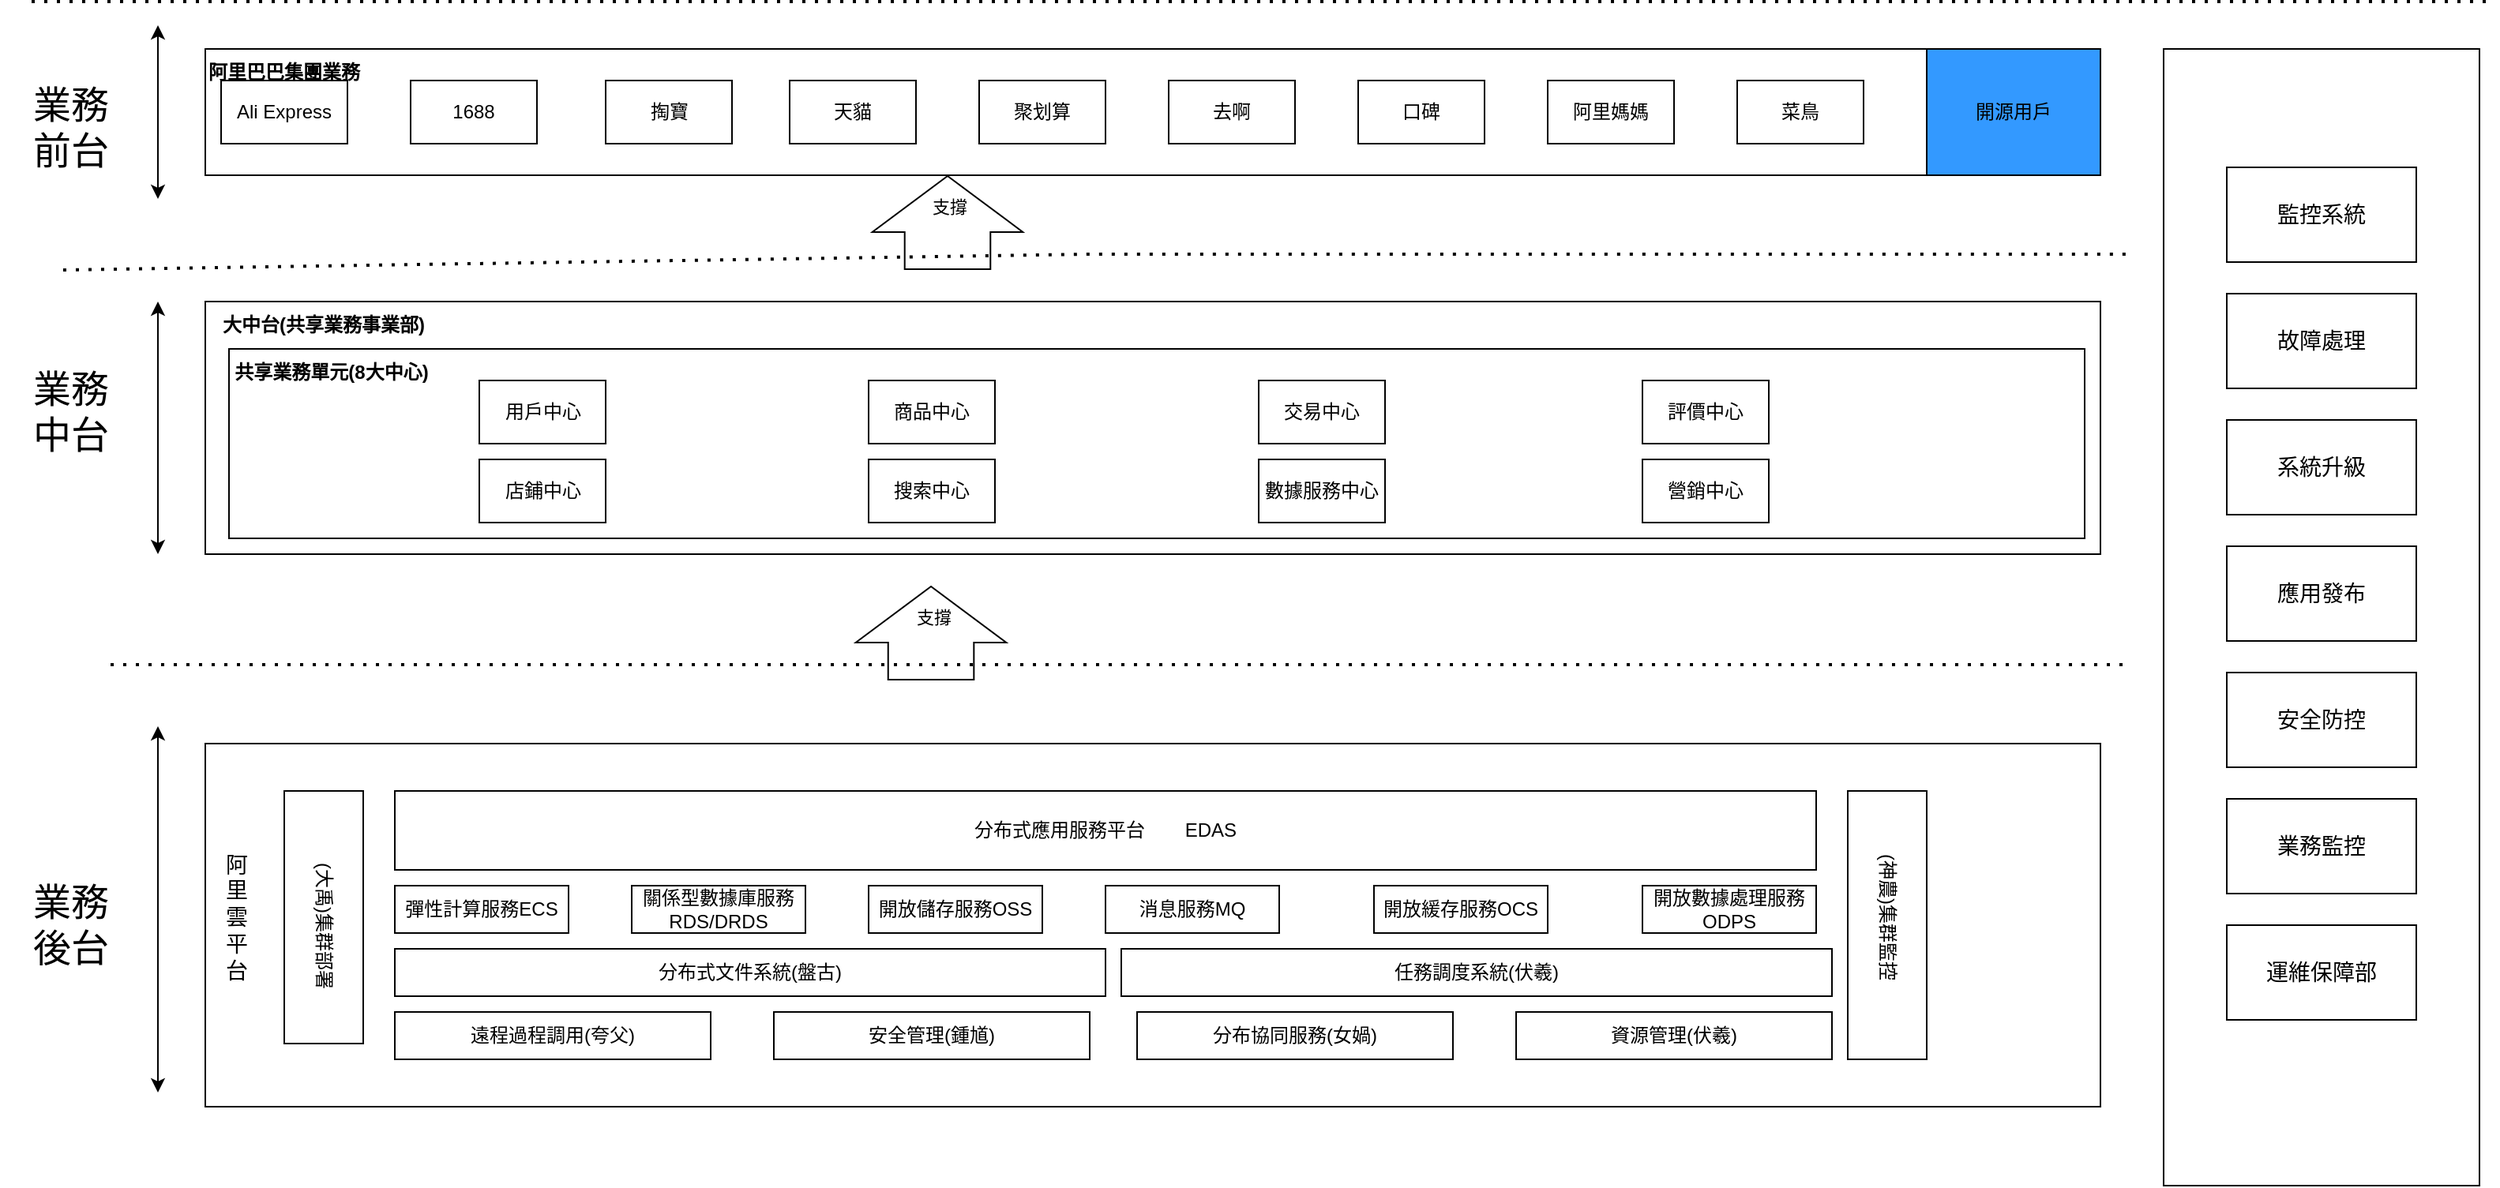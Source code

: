 <mxfile version="25.0.3">
  <diagram id="RH7aymlDDFChnkhVYngy" name="第 1 页">
    <mxGraphModel dx="1235" dy="655" grid="1" gridSize="10" guides="1" tooltips="1" connect="1" arrows="1" fold="1" page="1" pageScale="1" pageWidth="827" pageHeight="1169" math="0" shadow="0">
      <root>
        <mxCell id="0" />
        <mxCell id="1" parent="0" />
        <mxCell id="uECHu8tvX3lNtGS8XR_O-1" value="" style="whiteSpace=wrap;html=1;" vertex="1" parent="1">
          <mxGeometry x="410" y="330" width="1200" height="160" as="geometry" />
        </mxCell>
        <mxCell id="uECHu8tvX3lNtGS8XR_O-2" value="" style="whiteSpace=wrap;html=1;" vertex="1" parent="1">
          <mxGeometry x="410" y="170" width="1200" height="80" as="geometry" />
        </mxCell>
        <mxCell id="uECHu8tvX3lNtGS8XR_O-3" value="Ali Express" style="rounded=0;whiteSpace=wrap;html=1;" vertex="1" parent="1">
          <mxGeometry x="420" y="190" width="80" height="40" as="geometry" />
        </mxCell>
        <mxCell id="uECHu8tvX3lNtGS8XR_O-4" value="1688" style="rounded=0;whiteSpace=wrap;html=1;" vertex="1" parent="1">
          <mxGeometry x="540" y="190" width="80" height="40" as="geometry" />
        </mxCell>
        <mxCell id="uECHu8tvX3lNtGS8XR_O-5" value="掏寶" style="rounded=0;whiteSpace=wrap;html=1;" vertex="1" parent="1">
          <mxGeometry x="663.5" y="190" width="80" height="40" as="geometry" />
        </mxCell>
        <mxCell id="uECHu8tvX3lNtGS8XR_O-6" value="天貓" style="rounded=0;whiteSpace=wrap;html=1;" vertex="1" parent="1">
          <mxGeometry x="780" y="190" width="80" height="40" as="geometry" />
        </mxCell>
        <mxCell id="uECHu8tvX3lNtGS8XR_O-7" value="聚划算" style="rounded=0;whiteSpace=wrap;html=1;" vertex="1" parent="1">
          <mxGeometry x="900" y="190" width="80" height="40" as="geometry" />
        </mxCell>
        <mxCell id="uECHu8tvX3lNtGS8XR_O-8" value="去啊" style="rounded=0;whiteSpace=wrap;html=1;" vertex="1" parent="1">
          <mxGeometry x="1020" y="190" width="80" height="40" as="geometry" />
        </mxCell>
        <mxCell id="uECHu8tvX3lNtGS8XR_O-9" value="口碑" style="rounded=0;whiteSpace=wrap;html=1;" vertex="1" parent="1">
          <mxGeometry x="1140" y="190" width="80" height="40" as="geometry" />
        </mxCell>
        <mxCell id="uECHu8tvX3lNtGS8XR_O-10" value="阿里媽媽" style="rounded=0;whiteSpace=wrap;html=1;" vertex="1" parent="1">
          <mxGeometry x="1260" y="190" width="80" height="40" as="geometry" />
        </mxCell>
        <mxCell id="uECHu8tvX3lNtGS8XR_O-11" value="菜鳥" style="rounded=0;whiteSpace=wrap;html=1;" vertex="1" parent="1">
          <mxGeometry x="1380" y="190" width="80" height="40" as="geometry" />
        </mxCell>
        <mxCell id="uECHu8tvX3lNtGS8XR_O-12" value="開源用戶" style="rounded=0;whiteSpace=wrap;html=1;fillColor=#3399FF;" vertex="1" parent="1">
          <mxGeometry x="1500" y="170" width="110" height="80" as="geometry" />
        </mxCell>
        <mxCell id="uECHu8tvX3lNtGS8XR_O-13" value="" style="shape=flexArrow;endArrow=classic;html=1;rounded=0;endWidth=40;endSize=11.486;width=54.286;" edge="1" parent="1">
          <mxGeometry width="50" height="50" relative="1" as="geometry">
            <mxPoint x="880" y="310" as="sourcePoint" />
            <mxPoint x="880" y="250" as="targetPoint" />
            <Array as="points" />
          </mxGeometry>
        </mxCell>
        <mxCell id="uECHu8tvX3lNtGS8XR_O-14" value="支撐" style="edgeLabel;html=1;align=center;verticalAlign=middle;resizable=0;points=[];" vertex="1" connectable="0" parent="uECHu8tvX3lNtGS8XR_O-13">
          <mxGeometry x="0.339" y="-1" relative="1" as="geometry">
            <mxPoint as="offset" />
          </mxGeometry>
        </mxCell>
        <mxCell id="uECHu8tvX3lNtGS8XR_O-15" value="&lt;b&gt;阿里巴巴集團業務&lt;/b&gt;" style="text;html=1;align=center;verticalAlign=middle;whiteSpace=wrap;rounded=0;" vertex="1" parent="1">
          <mxGeometry x="410" y="170" width="100" height="30" as="geometry" />
        </mxCell>
        <mxCell id="uECHu8tvX3lNtGS8XR_O-16" value="" style="whiteSpace=wrap;html=1;" vertex="1" parent="1">
          <mxGeometry x="425" y="360" width="1175" height="120" as="geometry" />
        </mxCell>
        <mxCell id="uECHu8tvX3lNtGS8XR_O-17" value="&lt;b&gt;大中台(共享業務事業部)&lt;/b&gt;" style="text;html=1;align=center;verticalAlign=middle;whiteSpace=wrap;rounded=0;" vertex="1" parent="1">
          <mxGeometry x="410" y="330" width="150" height="30" as="geometry" />
        </mxCell>
        <mxCell id="uECHu8tvX3lNtGS8XR_O-18" value="用戶中心" style="rounded=0;whiteSpace=wrap;html=1;" vertex="1" parent="1">
          <mxGeometry x="583.5" y="380" width="80" height="40" as="geometry" />
        </mxCell>
        <mxCell id="uECHu8tvX3lNtGS8XR_O-19" value="商品中心" style="rounded=0;whiteSpace=wrap;html=1;" vertex="1" parent="1">
          <mxGeometry x="830" y="380" width="80" height="40" as="geometry" />
        </mxCell>
        <mxCell id="uECHu8tvX3lNtGS8XR_O-20" value="交易中心" style="rounded=0;whiteSpace=wrap;html=1;" vertex="1" parent="1">
          <mxGeometry x="1077" y="380" width="80" height="40" as="geometry" />
        </mxCell>
        <mxCell id="uECHu8tvX3lNtGS8XR_O-21" value="評價中心" style="rounded=0;whiteSpace=wrap;html=1;" vertex="1" parent="1">
          <mxGeometry x="1320" y="380" width="80" height="40" as="geometry" />
        </mxCell>
        <mxCell id="uECHu8tvX3lNtGS8XR_O-22" value="營銷中心" style="rounded=0;whiteSpace=wrap;html=1;" vertex="1" parent="1">
          <mxGeometry x="1320" y="430" width="80" height="40" as="geometry" />
        </mxCell>
        <mxCell id="uECHu8tvX3lNtGS8XR_O-23" value="數據服務中心" style="rounded=0;whiteSpace=wrap;html=1;" vertex="1" parent="1">
          <mxGeometry x="1077" y="430" width="80" height="40" as="geometry" />
        </mxCell>
        <mxCell id="uECHu8tvX3lNtGS8XR_O-24" value="搜索中心" style="rounded=0;whiteSpace=wrap;html=1;" vertex="1" parent="1">
          <mxGeometry x="830" y="430" width="80" height="40" as="geometry" />
        </mxCell>
        <mxCell id="uECHu8tvX3lNtGS8XR_O-25" value="店鋪中心" style="rounded=0;whiteSpace=wrap;html=1;" vertex="1" parent="1">
          <mxGeometry x="583.5" y="430" width="80" height="40" as="geometry" />
        </mxCell>
        <mxCell id="uECHu8tvX3lNtGS8XR_O-26" value="&lt;b&gt;共享業務單元(8大中心)&lt;/b&gt;" style="text;html=1;align=center;verticalAlign=middle;whiteSpace=wrap;rounded=0;" vertex="1" parent="1">
          <mxGeometry x="425" y="360" width="130" height="30" as="geometry" />
        </mxCell>
        <mxCell id="uECHu8tvX3lNtGS8XR_O-27" value="" style="shape=flexArrow;endArrow=classic;html=1;rounded=0;endWidth=40;endSize=11.486;width=54.286;" edge="1" parent="1">
          <mxGeometry width="50" height="50" relative="1" as="geometry">
            <mxPoint x="869.52" y="570" as="sourcePoint" />
            <mxPoint x="869.52" y="510" as="targetPoint" />
            <Array as="points" />
          </mxGeometry>
        </mxCell>
        <mxCell id="uECHu8tvX3lNtGS8XR_O-28" value="支撐" style="edgeLabel;html=1;align=center;verticalAlign=middle;resizable=0;points=[];" vertex="1" connectable="0" parent="uECHu8tvX3lNtGS8XR_O-27">
          <mxGeometry x="0.339" y="-1" relative="1" as="geometry">
            <mxPoint as="offset" />
          </mxGeometry>
        </mxCell>
        <mxCell id="uECHu8tvX3lNtGS8XR_O-29" value="" style="whiteSpace=wrap;html=1;" vertex="1" parent="1">
          <mxGeometry x="410" y="610" width="1200" height="230" as="geometry" />
        </mxCell>
        <mxCell id="uECHu8tvX3lNtGS8XR_O-30" value="&lt;font style=&quot;font-size: 14px;&quot;&gt;阿里雲平台&lt;/font&gt;" style="text;html=1;align=center;verticalAlign=middle;whiteSpace=wrap;rounded=0;" vertex="1" parent="1">
          <mxGeometry x="420" y="655" width="20" height="130" as="geometry" />
        </mxCell>
        <mxCell id="uECHu8tvX3lNtGS8XR_O-31" value="" style="endArrow=classic;startArrow=classic;html=1;rounded=0;exitX=0.65;exitY=0;exitDx=0;exitDy=0;exitPerimeter=0;" edge="1" parent="1">
          <mxGeometry width="50" height="50" relative="1" as="geometry">
            <mxPoint x="380" y="265" as="sourcePoint" />
            <mxPoint x="380" y="155" as="targetPoint" />
            <Array as="points">
              <mxPoint x="380" y="215" />
            </Array>
          </mxGeometry>
        </mxCell>
        <mxCell id="uECHu8tvX3lNtGS8XR_O-32" value="" style="endArrow=classic;startArrow=classic;html=1;rounded=0;exitX=0.65;exitY=0;exitDx=0;exitDy=0;exitPerimeter=0;" edge="1" parent="1">
          <mxGeometry width="50" height="50" relative="1" as="geometry">
            <mxPoint x="380" y="490" as="sourcePoint" />
            <mxPoint x="380" y="330" as="targetPoint" />
            <Array as="points" />
          </mxGeometry>
        </mxCell>
        <mxCell id="uECHu8tvX3lNtGS8XR_O-33" value="" style="endArrow=classic;startArrow=classic;html=1;rounded=0;exitX=0.5;exitY=0;exitDx=0;exitDy=0;" edge="1" parent="1">
          <mxGeometry width="50" height="50" relative="1" as="geometry">
            <mxPoint x="380" y="831" as="sourcePoint" />
            <mxPoint x="380" y="599" as="targetPoint" />
            <Array as="points" />
          </mxGeometry>
        </mxCell>
        <mxCell id="uECHu8tvX3lNtGS8XR_O-35" value="" style="rounded=0;whiteSpace=wrap;html=1;" vertex="1" parent="1">
          <mxGeometry x="460" y="640" width="50" height="160" as="geometry" />
        </mxCell>
        <mxCell id="uECHu8tvX3lNtGS8XR_O-36" value="分布式應用服務平台&lt;span style=&quot;white-space: pre;&quot;&gt;&#x9;&lt;/span&gt;EDAS" style="rounded=0;whiteSpace=wrap;html=1;" vertex="1" parent="1">
          <mxGeometry x="530" y="640" width="900" height="50" as="geometry" />
        </mxCell>
        <mxCell id="uECHu8tvX3lNtGS8XR_O-37" value="" style="rounded=0;whiteSpace=wrap;html=1;" vertex="1" parent="1">
          <mxGeometry x="1450" y="640" width="50" height="170" as="geometry" />
        </mxCell>
        <mxCell id="uECHu8tvX3lNtGS8XR_O-38" value="彈性計算服務ECS" style="rounded=0;whiteSpace=wrap;html=1;" vertex="1" parent="1">
          <mxGeometry x="530" y="700" width="110" height="30" as="geometry" />
        </mxCell>
        <mxCell id="uECHu8tvX3lNtGS8XR_O-39" value="關係型數據庫服務&lt;div&gt;RDS/DRDS&lt;/div&gt;" style="rounded=0;whiteSpace=wrap;html=1;" vertex="1" parent="1">
          <mxGeometry x="680" y="700" width="110" height="30" as="geometry" />
        </mxCell>
        <mxCell id="uECHu8tvX3lNtGS8XR_O-40" value="消息服務MQ" style="rounded=0;whiteSpace=wrap;html=1;" vertex="1" parent="1">
          <mxGeometry x="980" y="700" width="110" height="30" as="geometry" />
        </mxCell>
        <mxCell id="uECHu8tvX3lNtGS8XR_O-41" value="開放儲存服務OSS" style="rounded=0;whiteSpace=wrap;html=1;" vertex="1" parent="1">
          <mxGeometry x="830" y="700" width="110" height="30" as="geometry" />
        </mxCell>
        <mxCell id="uECHu8tvX3lNtGS8XR_O-42" value="開放數據處理服務&lt;div&gt;ODPS&lt;/div&gt;" style="rounded=0;whiteSpace=wrap;html=1;" vertex="1" parent="1">
          <mxGeometry x="1320" y="700" width="110" height="30" as="geometry" />
        </mxCell>
        <mxCell id="uECHu8tvX3lNtGS8XR_O-43" value="開放緩存服務OCS" style="rounded=0;whiteSpace=wrap;html=1;" vertex="1" parent="1">
          <mxGeometry x="1150" y="700" width="110" height="30" as="geometry" />
        </mxCell>
        <mxCell id="uECHu8tvX3lNtGS8XR_O-44" value="分布式文件系統(盤古)" style="rounded=0;whiteSpace=wrap;html=1;" vertex="1" parent="1">
          <mxGeometry x="530" y="740" width="450" height="30" as="geometry" />
        </mxCell>
        <mxCell id="uECHu8tvX3lNtGS8XR_O-45" value="任務調度系統(伏羲)" style="rounded=0;whiteSpace=wrap;html=1;" vertex="1" parent="1">
          <mxGeometry x="990" y="740" width="450" height="30" as="geometry" />
        </mxCell>
        <mxCell id="uECHu8tvX3lNtGS8XR_O-46" value="遠程過程調用(夸父)" style="rounded=0;whiteSpace=wrap;html=1;" vertex="1" parent="1">
          <mxGeometry x="530" y="780" width="200" height="30" as="geometry" />
        </mxCell>
        <mxCell id="uECHu8tvX3lNtGS8XR_O-47" value="安全管理(鍾馗)" style="rounded=0;whiteSpace=wrap;html=1;" vertex="1" parent="1">
          <mxGeometry x="770" y="780" width="200" height="30" as="geometry" />
        </mxCell>
        <mxCell id="uECHu8tvX3lNtGS8XR_O-48" value="資源管理(伏羲)" style="rounded=0;whiteSpace=wrap;html=1;" vertex="1" parent="1">
          <mxGeometry x="1240" y="780" width="200" height="30" as="geometry" />
        </mxCell>
        <mxCell id="uECHu8tvX3lNtGS8XR_O-49" value="分布協同服務(女媧)" style="rounded=0;whiteSpace=wrap;html=1;" vertex="1" parent="1">
          <mxGeometry x="1000" y="780" width="200" height="30" as="geometry" />
        </mxCell>
        <mxCell id="uECHu8tvX3lNtGS8XR_O-50" value="(神農)集群監控" style="text;html=1;align=center;verticalAlign=middle;whiteSpace=wrap;rounded=0;rotation=90;" vertex="1" parent="1">
          <mxGeometry x="1420" y="705" width="110" height="30" as="geometry" />
        </mxCell>
        <mxCell id="uECHu8tvX3lNtGS8XR_O-51" value="(大禹)集群部署" style="text;html=1;align=center;verticalAlign=middle;resizable=0;points=[];autosize=1;strokeColor=none;fillColor=none;rotation=90;" vertex="1" parent="1">
          <mxGeometry x="435" y="710" width="100" height="30" as="geometry" />
        </mxCell>
        <mxCell id="uECHu8tvX3lNtGS8XR_O-52" value="" style="whiteSpace=wrap;html=1;" vertex="1" parent="1">
          <mxGeometry x="1650" y="170" width="200" height="720" as="geometry" />
        </mxCell>
        <mxCell id="uECHu8tvX3lNtGS8XR_O-53" value="&lt;font style=&quot;font-size: 14px;&quot;&gt;監控系統&lt;/font&gt;" style="rounded=0;whiteSpace=wrap;html=1;" vertex="1" parent="1">
          <mxGeometry x="1690" y="245" width="120" height="60" as="geometry" />
        </mxCell>
        <mxCell id="uECHu8tvX3lNtGS8XR_O-54" value="&lt;font style=&quot;font-size: 14px;&quot;&gt;故障處理&lt;/font&gt;" style="rounded=0;whiteSpace=wrap;html=1;" vertex="1" parent="1">
          <mxGeometry x="1690" y="325" width="120" height="60" as="geometry" />
        </mxCell>
        <mxCell id="uECHu8tvX3lNtGS8XR_O-55" value="&lt;font style=&quot;font-size: 14px;&quot;&gt;系統升級&lt;/font&gt;" style="rounded=0;whiteSpace=wrap;html=1;" vertex="1" parent="1">
          <mxGeometry x="1690" y="405" width="120" height="60" as="geometry" />
        </mxCell>
        <mxCell id="uECHu8tvX3lNtGS8XR_O-56" value="&lt;font style=&quot;font-size: 14px;&quot;&gt;應用發布&lt;/font&gt;" style="rounded=0;whiteSpace=wrap;html=1;" vertex="1" parent="1">
          <mxGeometry x="1690" y="485" width="120" height="60" as="geometry" />
        </mxCell>
        <mxCell id="uECHu8tvX3lNtGS8XR_O-57" value="&lt;font style=&quot;font-size: 14px;&quot;&gt;安全防控&lt;/font&gt;" style="rounded=0;whiteSpace=wrap;html=1;" vertex="1" parent="1">
          <mxGeometry x="1690" y="565" width="120" height="60" as="geometry" />
        </mxCell>
        <mxCell id="uECHu8tvX3lNtGS8XR_O-58" value="&lt;font style=&quot;font-size: 14px;&quot;&gt;業務監控&lt;/font&gt;" style="rounded=0;whiteSpace=wrap;html=1;" vertex="1" parent="1">
          <mxGeometry x="1690" y="645" width="120" height="60" as="geometry" />
        </mxCell>
        <mxCell id="uECHu8tvX3lNtGS8XR_O-59" value="&lt;font style=&quot;font-size: 14px;&quot;&gt;運維保障部&lt;/font&gt;" style="rounded=0;whiteSpace=wrap;html=1;" vertex="1" parent="1">
          <mxGeometry x="1690" y="725" width="120" height="60" as="geometry" />
        </mxCell>
        <mxCell id="uECHu8tvX3lNtGS8XR_O-60" value="" style="endArrow=none;dashed=1;html=1;dashPattern=1 3;strokeWidth=2;rounded=0;" edge="1" parent="1">
          <mxGeometry width="50" height="50" relative="1" as="geometry">
            <mxPoint x="300" y="140" as="sourcePoint" />
            <mxPoint x="1860" y="140" as="targetPoint" />
            <Array as="points">
              <mxPoint x="820" y="140" />
            </Array>
          </mxGeometry>
        </mxCell>
        <mxCell id="uECHu8tvX3lNtGS8XR_O-61" value="" style="endArrow=none;dashed=1;html=1;dashPattern=1 3;strokeWidth=2;rounded=0;" edge="1" parent="1">
          <mxGeometry width="50" height="50" relative="1" as="geometry">
            <mxPoint x="320" y="310" as="sourcePoint" />
            <mxPoint x="1630" y="300" as="targetPoint" />
            <Array as="points">
              <mxPoint x="970" y="300" />
            </Array>
          </mxGeometry>
        </mxCell>
        <mxCell id="uECHu8tvX3lNtGS8XR_O-62" value="" style="endArrow=none;dashed=1;html=1;dashPattern=1 3;strokeWidth=2;rounded=0;" edge="1" parent="1">
          <mxGeometry width="50" height="50" relative="1" as="geometry">
            <mxPoint x="350" y="560" as="sourcePoint" />
            <mxPoint x="1630" y="560" as="targetPoint" />
          </mxGeometry>
        </mxCell>
        <mxCell id="uECHu8tvX3lNtGS8XR_O-63" value="&lt;font style=&quot;font-size: 24px;&quot;&gt;業務&lt;/font&gt;&lt;div&gt;&lt;font style=&quot;font-size: 24px;&quot;&gt;前台&lt;/font&gt;&lt;/div&gt;" style="text;html=1;align=center;verticalAlign=middle;whiteSpace=wrap;rounded=0;" vertex="1" parent="1">
          <mxGeometry x="280" y="195" width="90" height="50" as="geometry" />
        </mxCell>
        <mxCell id="uECHu8tvX3lNtGS8XR_O-64" value="&lt;font style=&quot;font-size: 24px;&quot;&gt;業務&lt;/font&gt;&lt;div&gt;&lt;font style=&quot;font-size: 24px;&quot;&gt;中台&lt;/font&gt;&lt;/div&gt;" style="text;html=1;align=center;verticalAlign=middle;whiteSpace=wrap;rounded=0;" vertex="1" parent="1">
          <mxGeometry x="280" y="375" width="90" height="50" as="geometry" />
        </mxCell>
        <mxCell id="uECHu8tvX3lNtGS8XR_O-65" value="&lt;font style=&quot;font-size: 24px;&quot;&gt;業務&lt;/font&gt;&lt;div&gt;&lt;font style=&quot;font-size: 24px;&quot;&gt;後台&lt;/font&gt;&lt;/div&gt;" style="text;html=1;align=center;verticalAlign=middle;whiteSpace=wrap;rounded=0;" vertex="1" parent="1">
          <mxGeometry x="280" y="700" width="90" height="50" as="geometry" />
        </mxCell>
      </root>
    </mxGraphModel>
  </diagram>
</mxfile>
